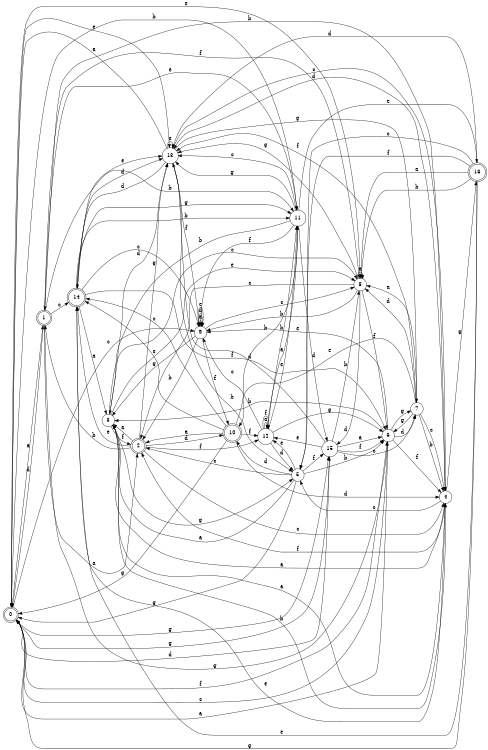 digraph n14_3 {
__start0 [label="" shape="none"];

rankdir=LR;
size="8,5";

s0 [style="rounded,filled", color="black", fillcolor="white" shape="doublecircle", label="0"];
s1 [style="rounded,filled", color="black", fillcolor="white" shape="doublecircle", label="1"];
s2 [style="rounded,filled", color="black", fillcolor="white" shape="doublecircle", label="2"];
s3 [style="filled", color="black", fillcolor="white" shape="circle", label="3"];
s4 [style="filled", color="black", fillcolor="white" shape="circle", label="4"];
s5 [style="filled", color="black", fillcolor="white" shape="circle", label="5"];
s6 [style="filled", color="black", fillcolor="white" shape="circle", label="6"];
s7 [style="filled", color="black", fillcolor="white" shape="circle", label="7"];
s8 [style="filled", color="black", fillcolor="white" shape="circle", label="8"];
s9 [style="filled", color="black", fillcolor="white" shape="circle", label="9"];
s10 [style="rounded,filled", color="black", fillcolor="white" shape="doublecircle", label="10"];
s11 [style="filled", color="black", fillcolor="white" shape="circle", label="11"];
s12 [style="filled", color="black", fillcolor="white" shape="circle", label="12"];
s13 [style="filled", color="black", fillcolor="white" shape="circle", label="13"];
s14 [style="rounded,filled", color="black", fillcolor="white" shape="doublecircle", label="14"];
s15 [style="filled", color="black", fillcolor="white" shape="circle", label="15"];
s16 [style="rounded,filled", color="black", fillcolor="white" shape="doublecircle", label="16"];
s0 -> s1 [label="a"];
s0 -> s11 [label="b"];
s0 -> s9 [label="c"];
s0 -> s15 [label="d"];
s0 -> s13 [label="e"];
s0 -> s6 [label="f"];
s0 -> s15 [label="g"];
s1 -> s2 [label="a"];
s1 -> s11 [label="b"];
s1 -> s14 [label="c"];
s1 -> s0 [label="d"];
s1 -> s11 [label="e"];
s1 -> s8 [label="f"];
s1 -> s6 [label="g"];
s2 -> s3 [label="a"];
s2 -> s1 [label="b"];
s2 -> s4 [label="c"];
s2 -> s10 [label="d"];
s2 -> s14 [label="e"];
s2 -> s12 [label="f"];
s2 -> s13 [label="g"];
s3 -> s4 [label="a"];
s3 -> s4 [label="b"];
s3 -> s8 [label="c"];
s3 -> s13 [label="d"];
s3 -> s8 [label="e"];
s3 -> s2 [label="f"];
s3 -> s5 [label="g"];
s4 -> s3 [label="a"];
s4 -> s1 [label="b"];
s4 -> s5 [label="c"];
s4 -> s13 [label="d"];
s4 -> s14 [label="e"];
s4 -> s2 [label="f"];
s4 -> s16 [label="g"];
s5 -> s3 [label="a"];
s5 -> s6 [label="b"];
s5 -> s2 [label="c"];
s5 -> s10 [label="d"];
s5 -> s12 [label="e"];
s5 -> s15 [label="f"];
s5 -> s0 [label="g"];
s6 -> s0 [label="a"];
s6 -> s3 [label="b"];
s6 -> s0 [label="c"];
s6 -> s7 [label="d"];
s6 -> s9 [label="e"];
s6 -> s4 [label="f"];
s6 -> s7 [label="g"];
s7 -> s8 [label="a"];
s7 -> s4 [label="b"];
s7 -> s4 [label="c"];
s7 -> s8 [label="d"];
s7 -> s10 [label="e"];
s7 -> s13 [label="f"];
s7 -> s6 [label="g"];
s8 -> s8 [label="a"];
s8 -> s9 [label="b"];
s8 -> s2 [label="c"];
s8 -> s15 [label="d"];
s8 -> s0 [label="e"];
s8 -> s6 [label="f"];
s8 -> s13 [label="g"];
s9 -> s9 [label="a"];
s9 -> s2 [label="b"];
s9 -> s8 [label="c"];
s9 -> s9 [label="d"];
s9 -> s9 [label="e"];
s9 -> s10 [label="f"];
s9 -> s3 [label="g"];
s10 -> s2 [label="a"];
s10 -> s11 [label="b"];
s10 -> s14 [label="c"];
s10 -> s4 [label="d"];
s10 -> s14 [label="e"];
s10 -> s12 [label="f"];
s10 -> s0 [label="g"];
s11 -> s12 [label="a"];
s11 -> s3 [label="b"];
s11 -> s13 [label="c"];
s11 -> s15 [label="d"];
s11 -> s16 [label="e"];
s11 -> s9 [label="f"];
s11 -> s13 [label="g"];
s12 -> s12 [label="a"];
s12 -> s11 [label="b"];
s12 -> s9 [label="c"];
s12 -> s5 [label="d"];
s12 -> s11 [label="e"];
s12 -> s12 [label="f"];
s12 -> s6 [label="g"];
s13 -> s0 [label="a"];
s13 -> s5 [label="b"];
s13 -> s4 [label="c"];
s13 -> s14 [label="d"];
s13 -> s13 [label="e"];
s13 -> s9 [label="f"];
s13 -> s7 [label="g"];
s14 -> s3 [label="a"];
s14 -> s11 [label="b"];
s14 -> s9 [label="c"];
s14 -> s13 [label="d"];
s14 -> s13 [label="e"];
s14 -> s6 [label="f"];
s14 -> s11 [label="g"];
s15 -> s6 [label="a"];
s15 -> s8 [label="b"];
s15 -> s7 [label="c"];
s15 -> s13 [label="d"];
s15 -> s12 [label="e"];
s15 -> s6 [label="f"];
s15 -> s0 [label="g"];
s16 -> s8 [label="a"];
s16 -> s8 [label="b"];
s16 -> s5 [label="c"];
s16 -> s13 [label="d"];
s16 -> s14 [label="e"];
s16 -> s5 [label="f"];
s16 -> s0 [label="g"];

}